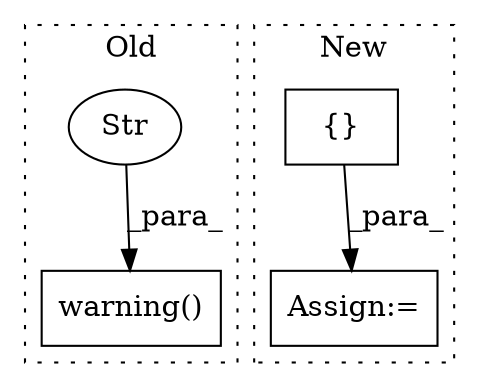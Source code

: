 digraph G {
subgraph cluster0 {
1 [label="warning()" a="75" s="10587,10793" l="36,19" shape="box"];
3 [label="Str" a="66" s="10623" l="88" shape="ellipse"];
label = "Old";
style="dotted";
}
subgraph cluster1 {
2 [label="{}" a="59" s="10104,10104" l="2,1" shape="box"];
4 [label="Assign:=" a="68" s="10101" l="3" shape="box"];
label = "New";
style="dotted";
}
2 -> 4 [label="_para_"];
3 -> 1 [label="_para_"];
}
